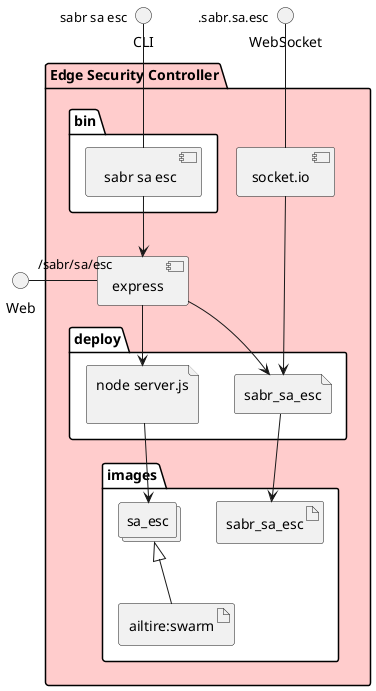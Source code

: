 @startuml
  interface CLI
  interface Web
  interface WebSocket
package "Edge Security Controller" #ffcccc {
  component express as REST
  component socket.io as socket
  folder bin #ffffff {
    component " sabr sa esc" as binName
  }
  binName --> REST

  folder deploy #ffffff {
      file "node server.js\n" as sa_esc_container
      REST --> sa_esc_container

  
    file "sabr_sa_esc" as sabr_sa_esc_container
    REST --> sabr_sa_esc_container
    socket ---> sabr_sa_esc_container
  
  }
  folder images #ffffff {
    collections "sa_esc" as sa_escimage
    artifact "ailtire:swarm" as ailtireswarm
    sa_escimage <|-- ailtireswarm
    sa_esc_container --> sa_escimage

  
      artifact "sabr_sa_esc" as sabr_sa_esc
      sabr_sa_esc_container --> sabr_sa_esc
    
  }
}
CLI " sabr sa esc" -- binName
Web "/sabr/sa/esc" - REST
WebSocket ".sabr.sa.esc" -- socket

@enduml
